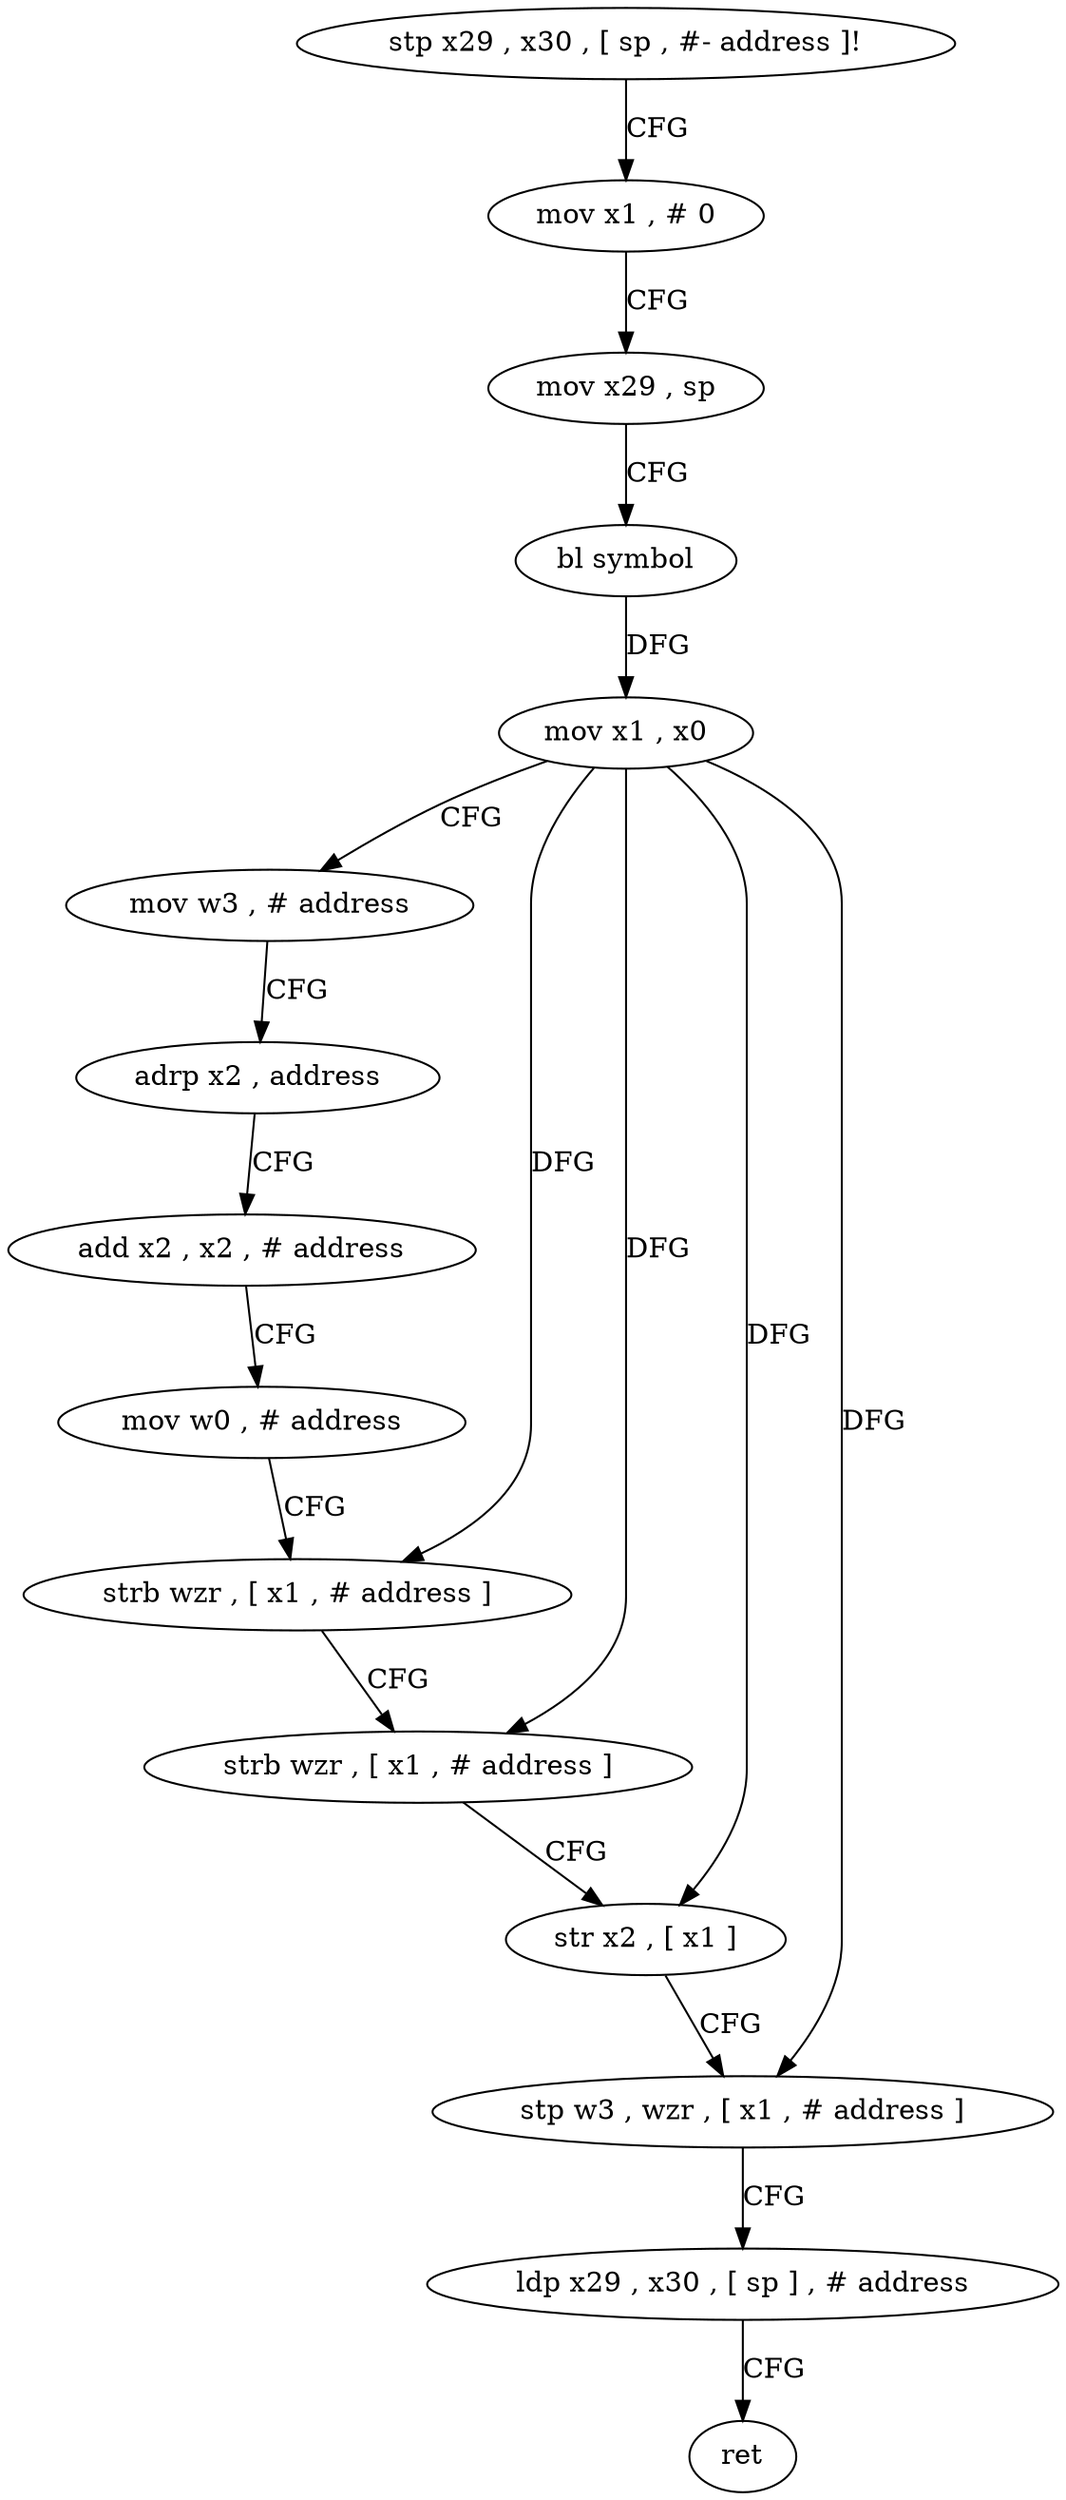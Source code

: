 digraph "func" {
"4252488" [label = "stp x29 , x30 , [ sp , #- address ]!" ]
"4252492" [label = "mov x1 , # 0" ]
"4252496" [label = "mov x29 , sp" ]
"4252500" [label = "bl symbol" ]
"4252504" [label = "mov x1 , x0" ]
"4252508" [label = "mov w3 , # address" ]
"4252512" [label = "adrp x2 , address" ]
"4252516" [label = "add x2 , x2 , # address" ]
"4252520" [label = "mov w0 , # address" ]
"4252524" [label = "strb wzr , [ x1 , # address ]" ]
"4252528" [label = "strb wzr , [ x1 , # address ]" ]
"4252532" [label = "str x2 , [ x1 ]" ]
"4252536" [label = "stp w3 , wzr , [ x1 , # address ]" ]
"4252540" [label = "ldp x29 , x30 , [ sp ] , # address" ]
"4252544" [label = "ret" ]
"4252488" -> "4252492" [ label = "CFG" ]
"4252492" -> "4252496" [ label = "CFG" ]
"4252496" -> "4252500" [ label = "CFG" ]
"4252500" -> "4252504" [ label = "DFG" ]
"4252504" -> "4252508" [ label = "CFG" ]
"4252504" -> "4252524" [ label = "DFG" ]
"4252504" -> "4252528" [ label = "DFG" ]
"4252504" -> "4252532" [ label = "DFG" ]
"4252504" -> "4252536" [ label = "DFG" ]
"4252508" -> "4252512" [ label = "CFG" ]
"4252512" -> "4252516" [ label = "CFG" ]
"4252516" -> "4252520" [ label = "CFG" ]
"4252520" -> "4252524" [ label = "CFG" ]
"4252524" -> "4252528" [ label = "CFG" ]
"4252528" -> "4252532" [ label = "CFG" ]
"4252532" -> "4252536" [ label = "CFG" ]
"4252536" -> "4252540" [ label = "CFG" ]
"4252540" -> "4252544" [ label = "CFG" ]
}
